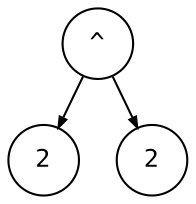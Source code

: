 digraph astgraph {
  node[shape = circle, fontsize = 12, fontname = "Courier", height = .1]; 
  ranksep = .3; edge[arrowsize = .5]
  node1 [label="2"];
  node2 [label="2"];
  node0 [label="^"];
  node0 -> node1;
  node0 -> node2;
}